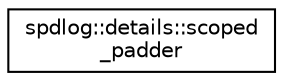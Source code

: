 digraph "Иерархия классов. Графический вид."
{
  edge [fontname="Helvetica",fontsize="10",labelfontname="Helvetica",labelfontsize="10"];
  node [fontname="Helvetica",fontsize="10",shape=record];
  rankdir="LR";
  Node0 [label="spdlog::details::scoped\l_padder",height=0.2,width=0.4,color="black", fillcolor="white", style="filled",URL="$classspdlog_1_1details_1_1scoped__padder.html"];
}
